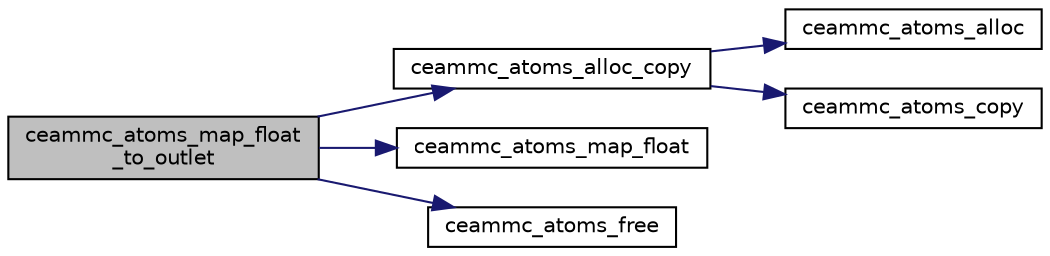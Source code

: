 digraph "ceammc_atoms_map_float_to_outlet"
{
  edge [fontname="Helvetica",fontsize="10",labelfontname="Helvetica",labelfontsize="10"];
  node [fontname="Helvetica",fontsize="10",shape=record];
  rankdir="LR";
  Node1 [label="ceammc_atoms_map_float\l_to_outlet",height=0.2,width=0.4,color="black", fillcolor="grey75", style="filled" fontcolor="black"];
  Node1 -> Node2 [color="midnightblue",fontsize="10",style="solid",fontname="Helvetica"];
  Node2 [label="ceammc_atoms_alloc_copy",height=0.2,width=0.4,color="black", fillcolor="white", style="filled",URL="$ceammc_8c.html#a3b66147ff026c30e56726c1e9f2b6d20"];
  Node2 -> Node3 [color="midnightblue",fontsize="10",style="solid",fontname="Helvetica"];
  Node3 [label="ceammc_atoms_alloc",height=0.2,width=0.4,color="black", fillcolor="white", style="filled",URL="$ceammc_8c.html#adafaa09c8f83977f435e2a2da577f457"];
  Node2 -> Node4 [color="midnightblue",fontsize="10",style="solid",fontname="Helvetica"];
  Node4 [label="ceammc_atoms_copy",height=0.2,width=0.4,color="black", fillcolor="white", style="filled",URL="$ceammc_8c.html#a13345948c05a7fabed1d31edfccaa574"];
  Node1 -> Node5 [color="midnightblue",fontsize="10",style="solid",fontname="Helvetica"];
  Node5 [label="ceammc_atoms_map_float",height=0.2,width=0.4,color="black", fillcolor="white", style="filled",URL="$ceammc_8c.html#ab28d421cce3813012a065199f6fd9442"];
  Node1 -> Node6 [color="midnightblue",fontsize="10",style="solid",fontname="Helvetica"];
  Node6 [label="ceammc_atoms_free",height=0.2,width=0.4,color="black", fillcolor="white", style="filled",URL="$ceammc_8c.html#a60f5ca0a442f6cdf93f5f9af5448445c"];
}

